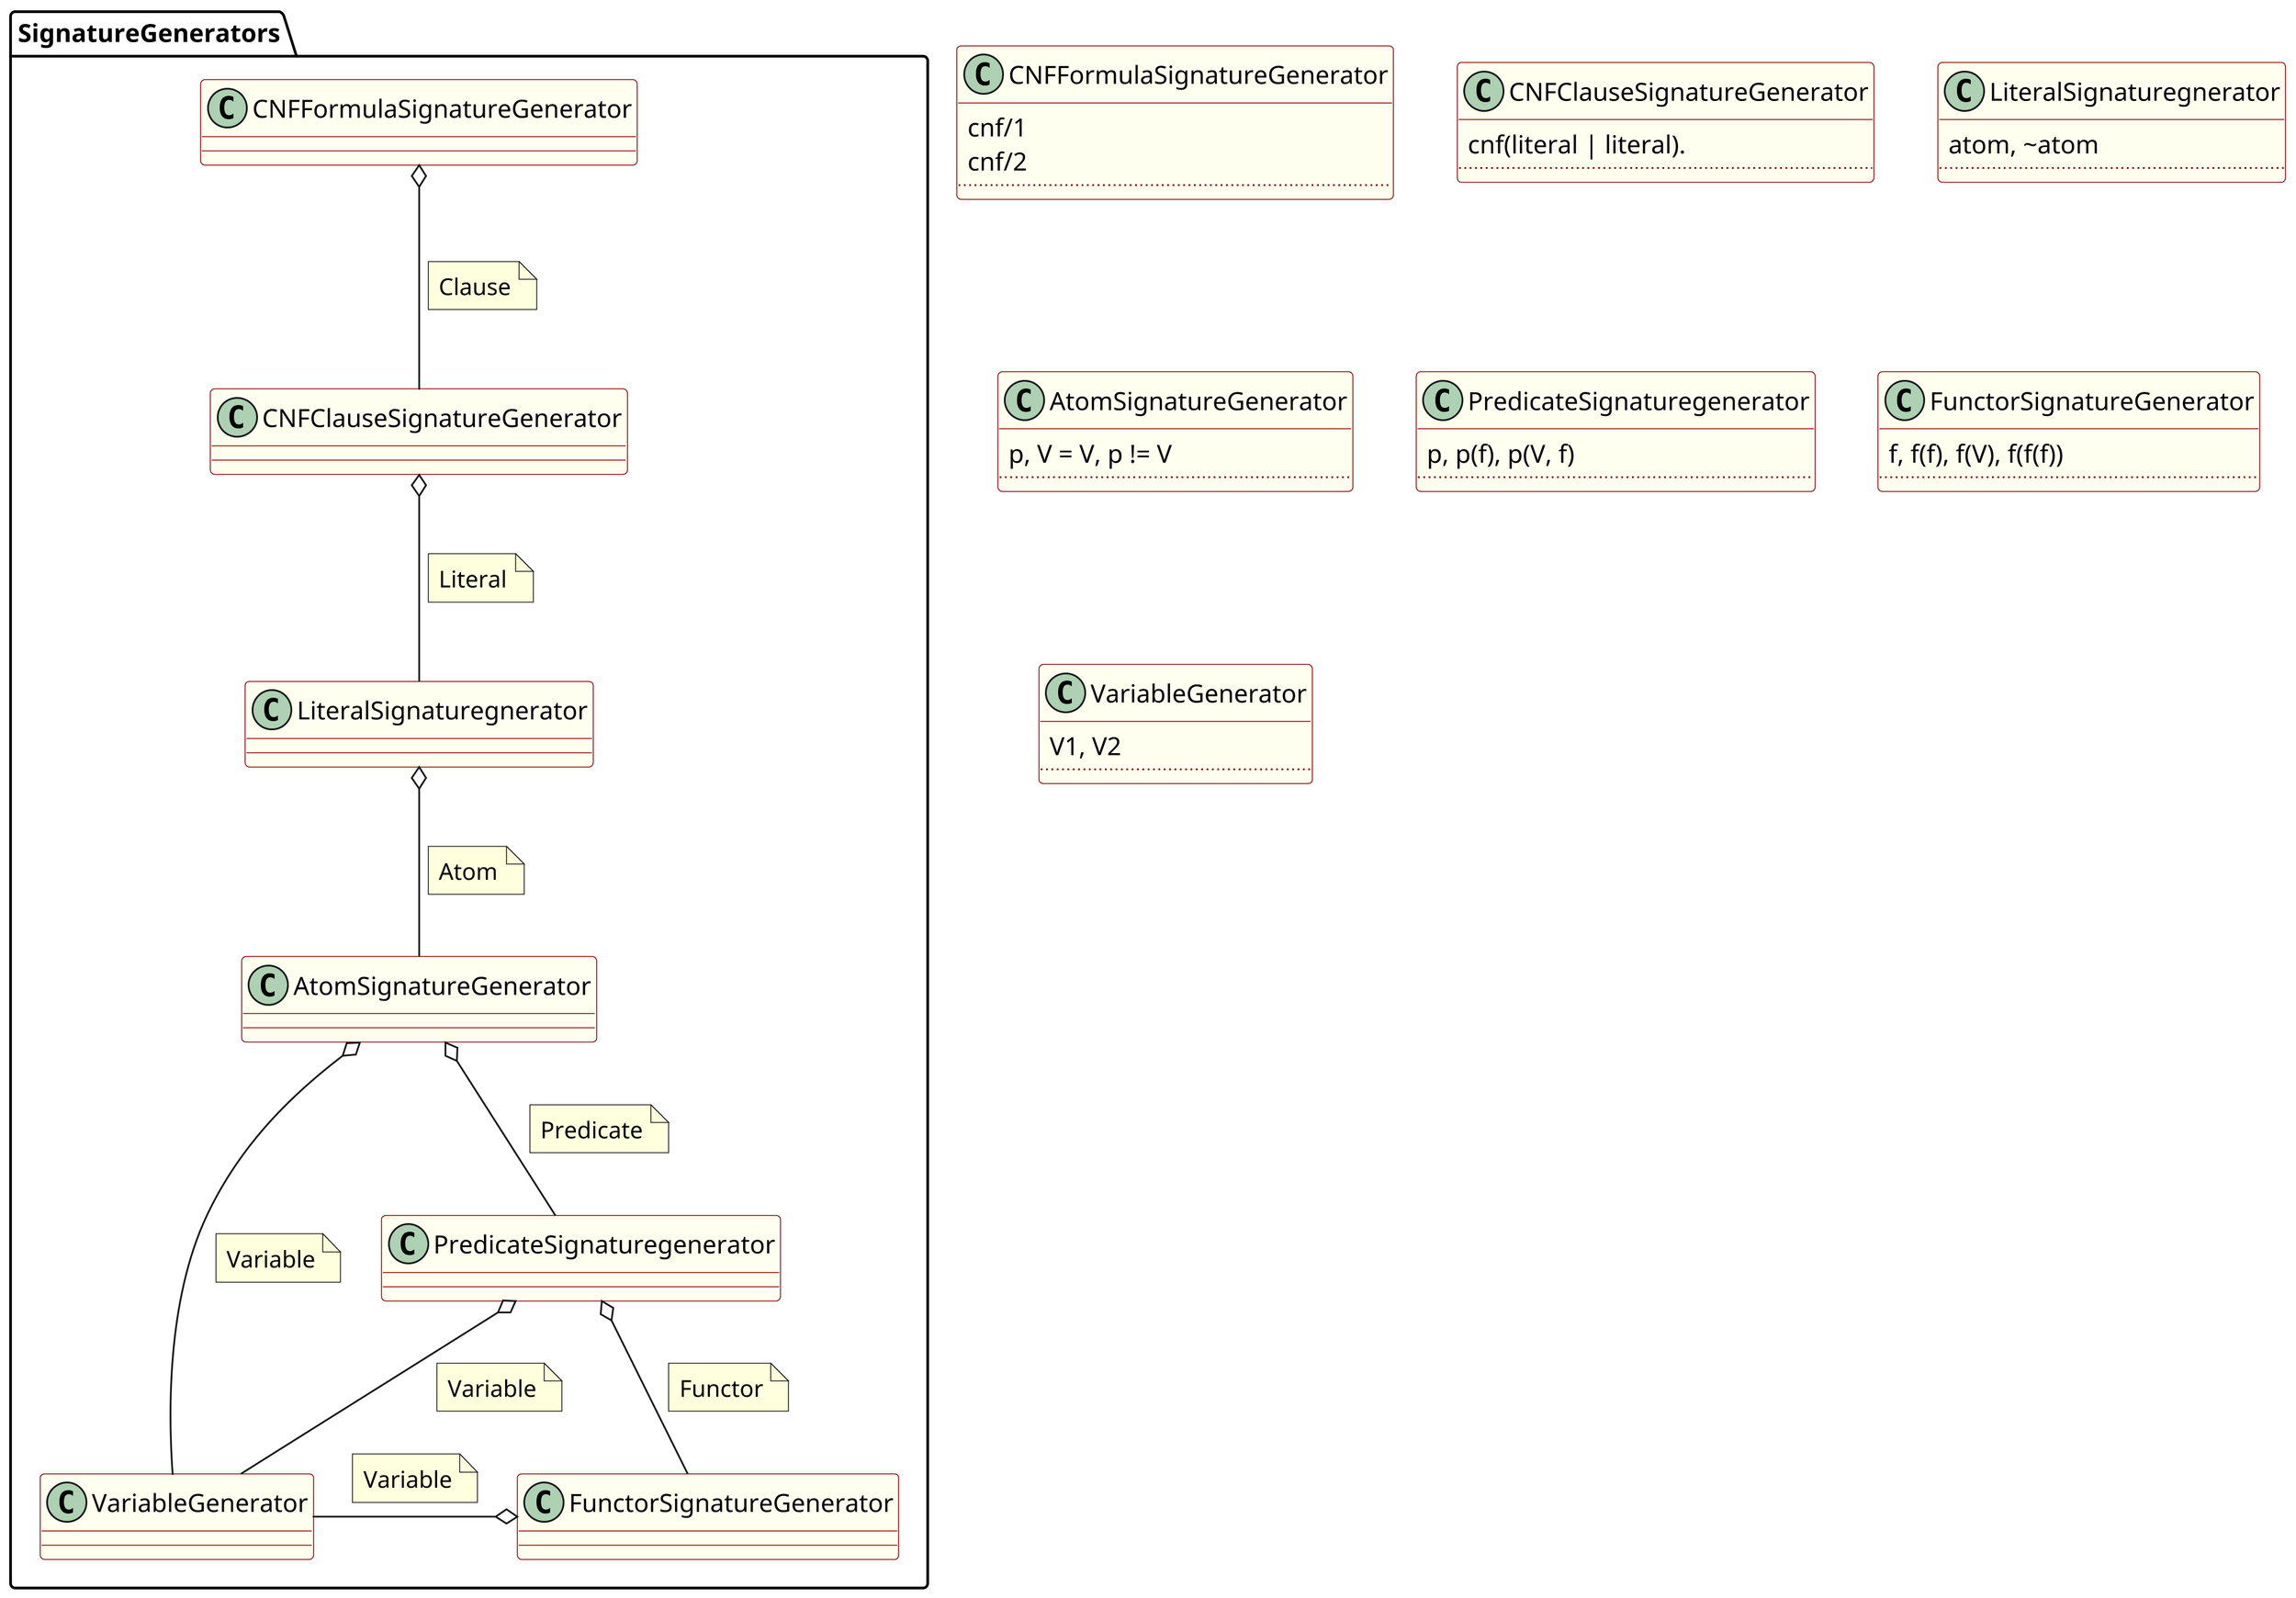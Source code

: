 @startuml
skinparam dpi 300

skinparam class {
  backgroundColor Ivory
  borderColor DarkRed
}

package SignatureGenerators {

CNFFormulaSignatureGenerator o-- CNFClauseSignatureGenerator
note on link: Clause 
CNFClauseSignatureGenerator o-- LiteralSignaturegnerator
note on link: Literal 
LiteralSignaturegnerator o-- AtomSignatureGenerator
note on link: Atom 
AtomSignatureGenerator o-- PredicateSignaturegenerator
note on link: Predicate 
AtomSignatureGenerator o-- VariableGenerator
note on link: Variable
PredicateSignaturegenerator o-- VariableGenerator
note on link: Variable
PredicateSignaturegenerator o-- FunctorSignatureGenerator
note on link: Functor
VariableGenerator -o FunctorSignatureGenerator 
note on link: Variable
}

class CNFFormulaSignatureGenerator {
	cnf/1
	cnf/2
	..
}

class CNFClauseSignatureGenerator {
	cnf(literal | literal).
	..
}

class LiteralSignaturegnerator {
	atom, ~atom
	..
}

class AtomSignatureGenerator {
	p, V = V, p != V
	..
}

class PredicateSignaturegenerator {
	p, p(f), p(V, f)
	..
}

class FunctorSignatureGenerator {
	f, f(f), f(V), f(f(f))
	..
}

class VariableGenerator {
	V1, V2
	..
}
@enduml

